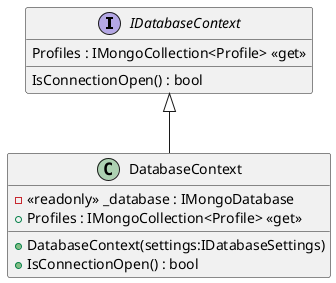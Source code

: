 @startuml
interface IDatabaseContext {
    Profiles : IMongoCollection<Profile> <<get>>
    IsConnectionOpen() : bool
}
class DatabaseContext {
    - <<readonly>> _database : IMongoDatabase
    + DatabaseContext(settings:IDatabaseSettings)
    + Profiles : IMongoCollection<Profile> <<get>>
    + IsConnectionOpen() : bool
}
IDatabaseContext <|-- DatabaseContext
@enduml
